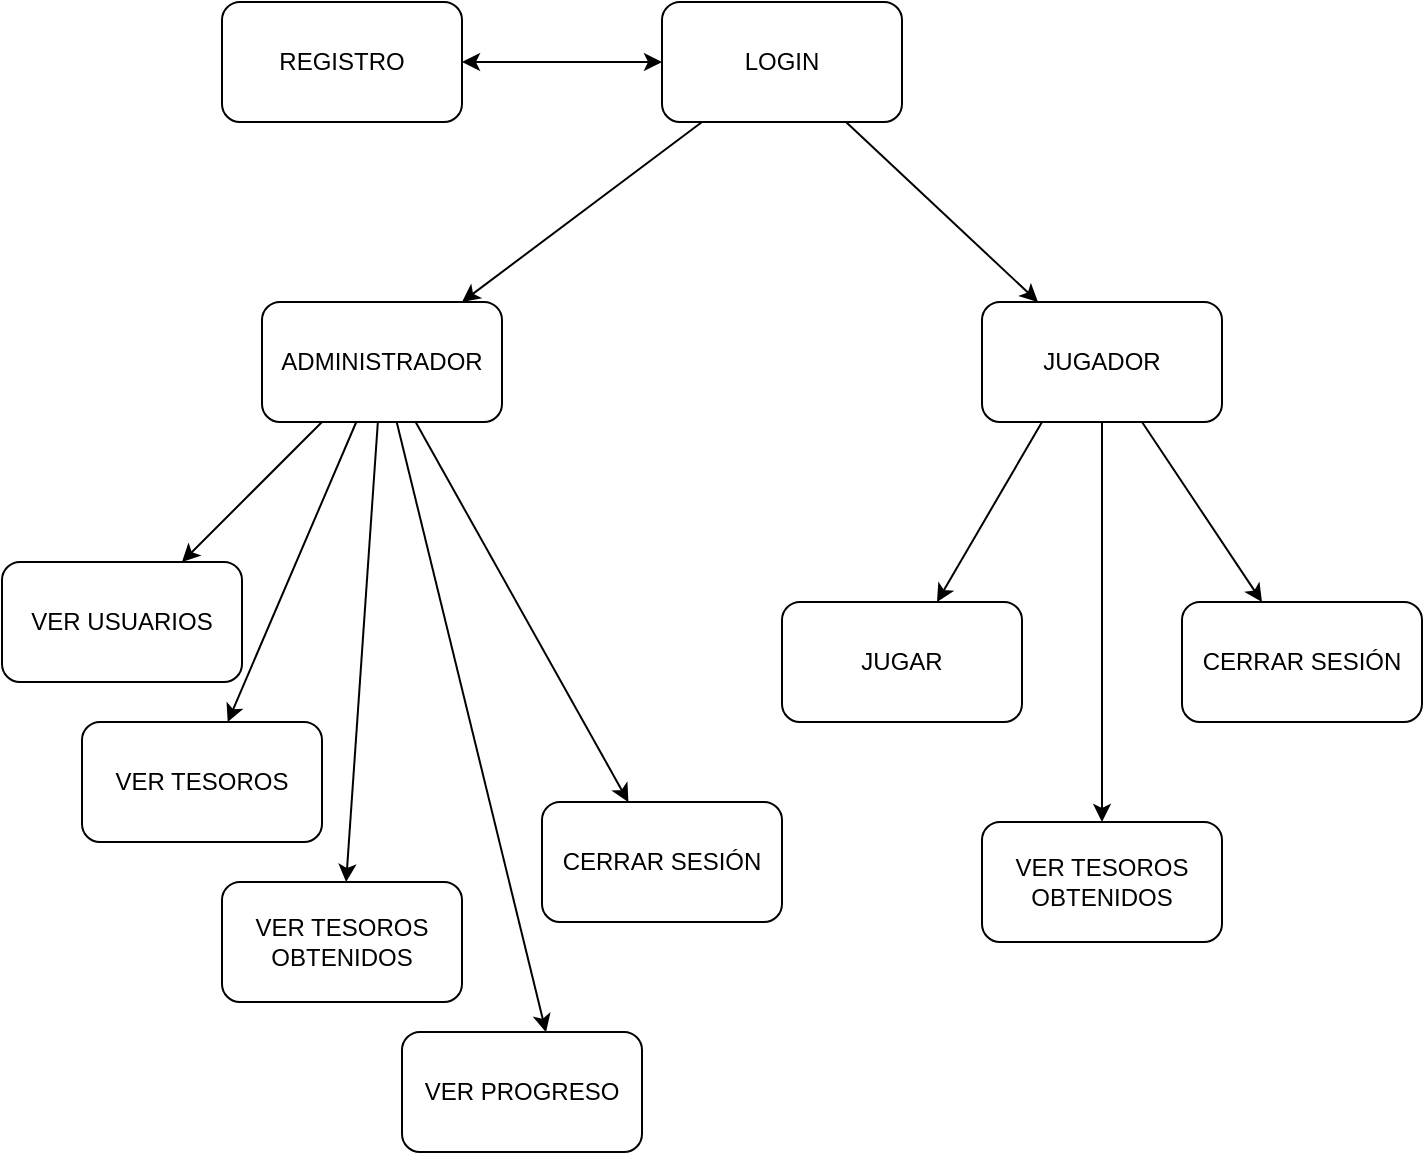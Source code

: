 <mxfile version="27.1.5">
  <diagram name="Página-1" id="guqji1lMh_t2bxfRv100">
    <mxGraphModel dx="1358" dy="708" grid="1" gridSize="10" guides="1" tooltips="1" connect="1" arrows="1" fold="1" page="1" pageScale="1" pageWidth="827" pageHeight="1169" math="0" shadow="0">
      <root>
        <mxCell id="0" />
        <mxCell id="1" parent="0" />
        <mxCell id="TmKTRjrAOykwdEwKH3_n-1" value="LOGIN" style="rounded=1;whiteSpace=wrap;html=1;" vertex="1" parent="1">
          <mxGeometry x="340" y="40" width="120" height="60" as="geometry" />
        </mxCell>
        <mxCell id="TmKTRjrAOykwdEwKH3_n-2" value="ADMINISTRADOR" style="rounded=1;whiteSpace=wrap;html=1;" vertex="1" parent="1">
          <mxGeometry x="140" y="190" width="120" height="60" as="geometry" />
        </mxCell>
        <mxCell id="TmKTRjrAOykwdEwKH3_n-3" value="JUGADOR" style="rounded=1;whiteSpace=wrap;html=1;" vertex="1" parent="1">
          <mxGeometry x="500" y="190" width="120" height="60" as="geometry" />
        </mxCell>
        <mxCell id="TmKTRjrAOykwdEwKH3_n-4" value="JUGAR" style="rounded=1;whiteSpace=wrap;html=1;" vertex="1" parent="1">
          <mxGeometry x="400" y="340" width="120" height="60" as="geometry" />
        </mxCell>
        <mxCell id="TmKTRjrAOykwdEwKH3_n-5" value="VER TESOROS&lt;div&gt;OBTENIDOS&lt;/div&gt;" style="rounded=1;whiteSpace=wrap;html=1;" vertex="1" parent="1">
          <mxGeometry x="500" y="450" width="120" height="60" as="geometry" />
        </mxCell>
        <mxCell id="TmKTRjrAOykwdEwKH3_n-6" value="CERRAR SESIÓN" style="rounded=1;whiteSpace=wrap;html=1;" vertex="1" parent="1">
          <mxGeometry x="600" y="340" width="120" height="60" as="geometry" />
        </mxCell>
        <mxCell id="TmKTRjrAOykwdEwKH3_n-7" value="VER USUARIOS" style="rounded=1;whiteSpace=wrap;html=1;" vertex="1" parent="1">
          <mxGeometry x="10" y="320" width="120" height="60" as="geometry" />
        </mxCell>
        <mxCell id="TmKTRjrAOykwdEwKH3_n-8" value="VER TESOROS" style="rounded=1;whiteSpace=wrap;html=1;" vertex="1" parent="1">
          <mxGeometry x="50" y="400" width="120" height="60" as="geometry" />
        </mxCell>
        <mxCell id="TmKTRjrAOykwdEwKH3_n-9" value="VER TESOROS&lt;div&gt;OBTENIDOS&lt;/div&gt;" style="rounded=1;whiteSpace=wrap;html=1;" vertex="1" parent="1">
          <mxGeometry x="120" y="480" width="120" height="60" as="geometry" />
        </mxCell>
        <mxCell id="TmKTRjrAOykwdEwKH3_n-10" value="VER PROGRESO" style="rounded=1;whiteSpace=wrap;html=1;" vertex="1" parent="1">
          <mxGeometry x="210" y="555" width="120" height="60" as="geometry" />
        </mxCell>
        <mxCell id="TmKTRjrAOykwdEwKH3_n-12" value="" style="endArrow=classic;html=1;rounded=0;" edge="1" parent="1" source="TmKTRjrAOykwdEwKH3_n-2" target="TmKTRjrAOykwdEwKH3_n-7">
          <mxGeometry width="50" height="50" relative="1" as="geometry">
            <mxPoint x="90" y="310" as="sourcePoint" />
            <mxPoint x="140" y="260" as="targetPoint" />
          </mxGeometry>
        </mxCell>
        <mxCell id="TmKTRjrAOykwdEwKH3_n-13" value="" style="endArrow=classic;html=1;rounded=0;" edge="1" parent="1" source="TmKTRjrAOykwdEwKH3_n-2" target="TmKTRjrAOykwdEwKH3_n-8">
          <mxGeometry width="50" height="50" relative="1" as="geometry">
            <mxPoint x="160" y="430" as="sourcePoint" />
            <mxPoint x="210" y="380" as="targetPoint" />
          </mxGeometry>
        </mxCell>
        <mxCell id="TmKTRjrAOykwdEwKH3_n-14" value="" style="endArrow=classic;html=1;rounded=0;" edge="1" parent="1" source="TmKTRjrAOykwdEwKH3_n-1" target="TmKTRjrAOykwdEwKH3_n-3">
          <mxGeometry width="50" height="50" relative="1" as="geometry">
            <mxPoint x="360" y="245" as="sourcePoint" />
            <mxPoint x="410" y="195" as="targetPoint" />
          </mxGeometry>
        </mxCell>
        <mxCell id="TmKTRjrAOykwdEwKH3_n-17" value="" style="endArrow=classic;html=1;rounded=0;exitX=0.25;exitY=1;exitDx=0;exitDy=0;" edge="1" parent="1" source="TmKTRjrAOykwdEwKH3_n-3" target="TmKTRjrAOykwdEwKH3_n-4">
          <mxGeometry width="50" height="50" relative="1" as="geometry">
            <mxPoint x="300" y="510" as="sourcePoint" />
            <mxPoint x="350" y="460" as="targetPoint" />
          </mxGeometry>
        </mxCell>
        <mxCell id="TmKTRjrAOykwdEwKH3_n-18" value="" style="endArrow=classic;html=1;rounded=0;" edge="1" parent="1" source="TmKTRjrAOykwdEwKH3_n-3" target="TmKTRjrAOykwdEwKH3_n-6">
          <mxGeometry width="50" height="50" relative="1" as="geometry">
            <mxPoint x="300" y="510" as="sourcePoint" />
            <mxPoint x="350" y="460" as="targetPoint" />
          </mxGeometry>
        </mxCell>
        <mxCell id="TmKTRjrAOykwdEwKH3_n-20" value="" style="endArrow=classic;html=1;rounded=0;" edge="1" parent="1" source="TmKTRjrAOykwdEwKH3_n-3" target="TmKTRjrAOykwdEwKH3_n-5">
          <mxGeometry width="50" height="50" relative="1" as="geometry">
            <mxPoint x="280" y="480" as="sourcePoint" />
            <mxPoint x="330" y="430" as="targetPoint" />
          </mxGeometry>
        </mxCell>
        <mxCell id="TmKTRjrAOykwdEwKH3_n-21" value="" style="endArrow=classic;html=1;rounded=0;entryX=0.6;entryY=0.002;entryDx=0;entryDy=0;entryPerimeter=0;" edge="1" parent="1" source="TmKTRjrAOykwdEwKH3_n-2" target="TmKTRjrAOykwdEwKH3_n-10">
          <mxGeometry width="50" height="50" relative="1" as="geometry">
            <mxPoint x="310" y="410" as="sourcePoint" />
            <mxPoint x="360" y="360" as="targetPoint" />
          </mxGeometry>
        </mxCell>
        <mxCell id="TmKTRjrAOykwdEwKH3_n-22" value="" style="endArrow=classic;html=1;rounded=0;" edge="1" parent="1" source="TmKTRjrAOykwdEwKH3_n-2" target="TmKTRjrAOykwdEwKH3_n-9">
          <mxGeometry width="50" height="50" relative="1" as="geometry">
            <mxPoint x="300" y="370" as="sourcePoint" />
            <mxPoint x="350" y="320" as="targetPoint" />
          </mxGeometry>
        </mxCell>
        <mxCell id="TmKTRjrAOykwdEwKH3_n-23" value="" style="endArrow=classic;html=1;rounded=0;" edge="1" parent="1" source="TmKTRjrAOykwdEwKH3_n-1" target="TmKTRjrAOykwdEwKH3_n-2">
          <mxGeometry width="50" height="50" relative="1" as="geometry">
            <mxPoint x="330" y="340" as="sourcePoint" />
            <mxPoint x="380" y="290" as="targetPoint" />
          </mxGeometry>
        </mxCell>
        <mxCell id="TmKTRjrAOykwdEwKH3_n-25" value="REGISTRO" style="rounded=1;whiteSpace=wrap;html=1;" vertex="1" parent="1">
          <mxGeometry x="120" y="40" width="120" height="60" as="geometry" />
        </mxCell>
        <mxCell id="TmKTRjrAOykwdEwKH3_n-26" value="" style="endArrow=classic;startArrow=classic;html=1;rounded=0;" edge="1" parent="1" source="TmKTRjrAOykwdEwKH3_n-25" target="TmKTRjrAOykwdEwKH3_n-1">
          <mxGeometry width="50" height="50" relative="1" as="geometry">
            <mxPoint x="270" y="110" as="sourcePoint" />
            <mxPoint x="390" y="70" as="targetPoint" />
          </mxGeometry>
        </mxCell>
        <mxCell id="TmKTRjrAOykwdEwKH3_n-27" value="CERRAR SESIÓN" style="rounded=1;whiteSpace=wrap;html=1;" vertex="1" parent="1">
          <mxGeometry x="280" y="440" width="120" height="60" as="geometry" />
        </mxCell>
        <mxCell id="TmKTRjrAOykwdEwKH3_n-28" value="" style="endArrow=classic;html=1;rounded=0;" edge="1" parent="1" source="TmKTRjrAOykwdEwKH3_n-2" target="TmKTRjrAOykwdEwKH3_n-27">
          <mxGeometry width="50" height="50" relative="1" as="geometry">
            <mxPoint x="250" y="360" as="sourcePoint" />
            <mxPoint x="325" y="665" as="targetPoint" />
          </mxGeometry>
        </mxCell>
      </root>
    </mxGraphModel>
  </diagram>
</mxfile>
